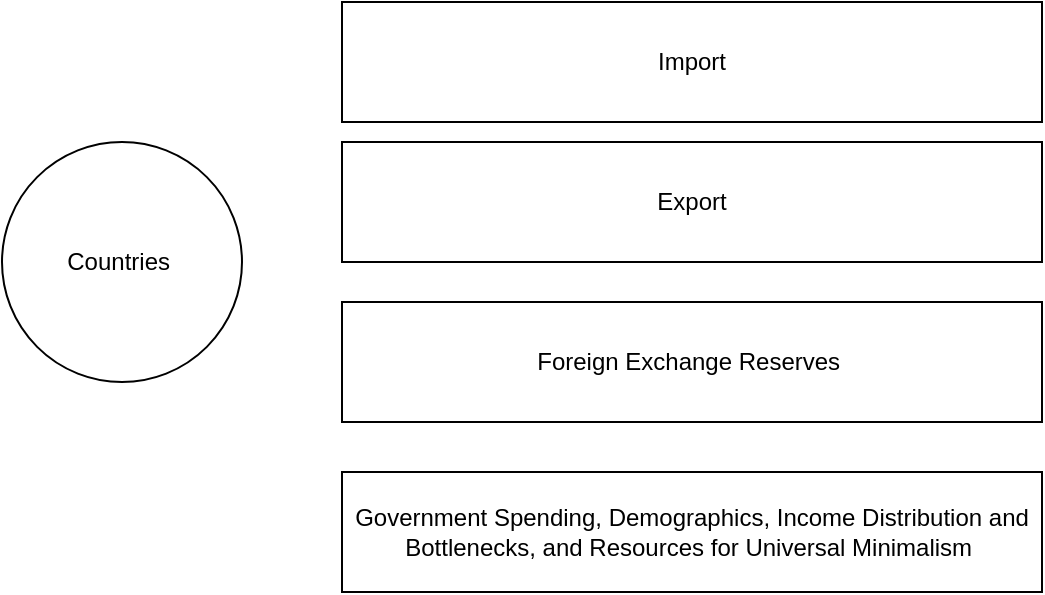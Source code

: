 <mxfile version="13.0.1" type="google"><diagram id="9Y4HRuVF_dvOTmXuLg0n" name="Page-1"><mxGraphModel dx="1422" dy="777" grid="1" gridSize="10" guides="1" tooltips="1" connect="1" arrows="1" fold="1" page="1" pageScale="1" pageWidth="827" pageHeight="1169" math="0" shadow="0"><root><mxCell id="0"/><mxCell id="1" parent="0"/><mxCell id="ovqfusVKzJ4zXU0X_I_G-1" value="Countries&amp;nbsp;" style="ellipse;whiteSpace=wrap;html=1;aspect=fixed;" vertex="1" parent="1"><mxGeometry x="290" y="390" width="120" height="120" as="geometry"/></mxCell><mxCell id="ovqfusVKzJ4zXU0X_I_G-2" value="Import" style="rounded=0;whiteSpace=wrap;html=1;" vertex="1" parent="1"><mxGeometry x="460" y="320" width="350" height="60" as="geometry"/></mxCell><mxCell id="ovqfusVKzJ4zXU0X_I_G-3" value="Export" style="rounded=0;whiteSpace=wrap;html=1;" vertex="1" parent="1"><mxGeometry x="460" y="390" width="350" height="60" as="geometry"/></mxCell><mxCell id="ovqfusVKzJ4zXU0X_I_G-4" value="Foreign Exchange Reserves&amp;nbsp;" style="rounded=0;whiteSpace=wrap;html=1;" vertex="1" parent="1"><mxGeometry x="460" y="470" width="350" height="60" as="geometry"/></mxCell><mxCell id="ovqfusVKzJ4zXU0X_I_G-5" value="Government Spending, Demographics, Income Distribution and Bottlenecks, and Resources for Universal Minimalism&amp;nbsp;" style="rounded=0;whiteSpace=wrap;html=1;" vertex="1" parent="1"><mxGeometry x="460" y="555" width="350" height="60" as="geometry"/></mxCell></root></mxGraphModel></diagram></mxfile>